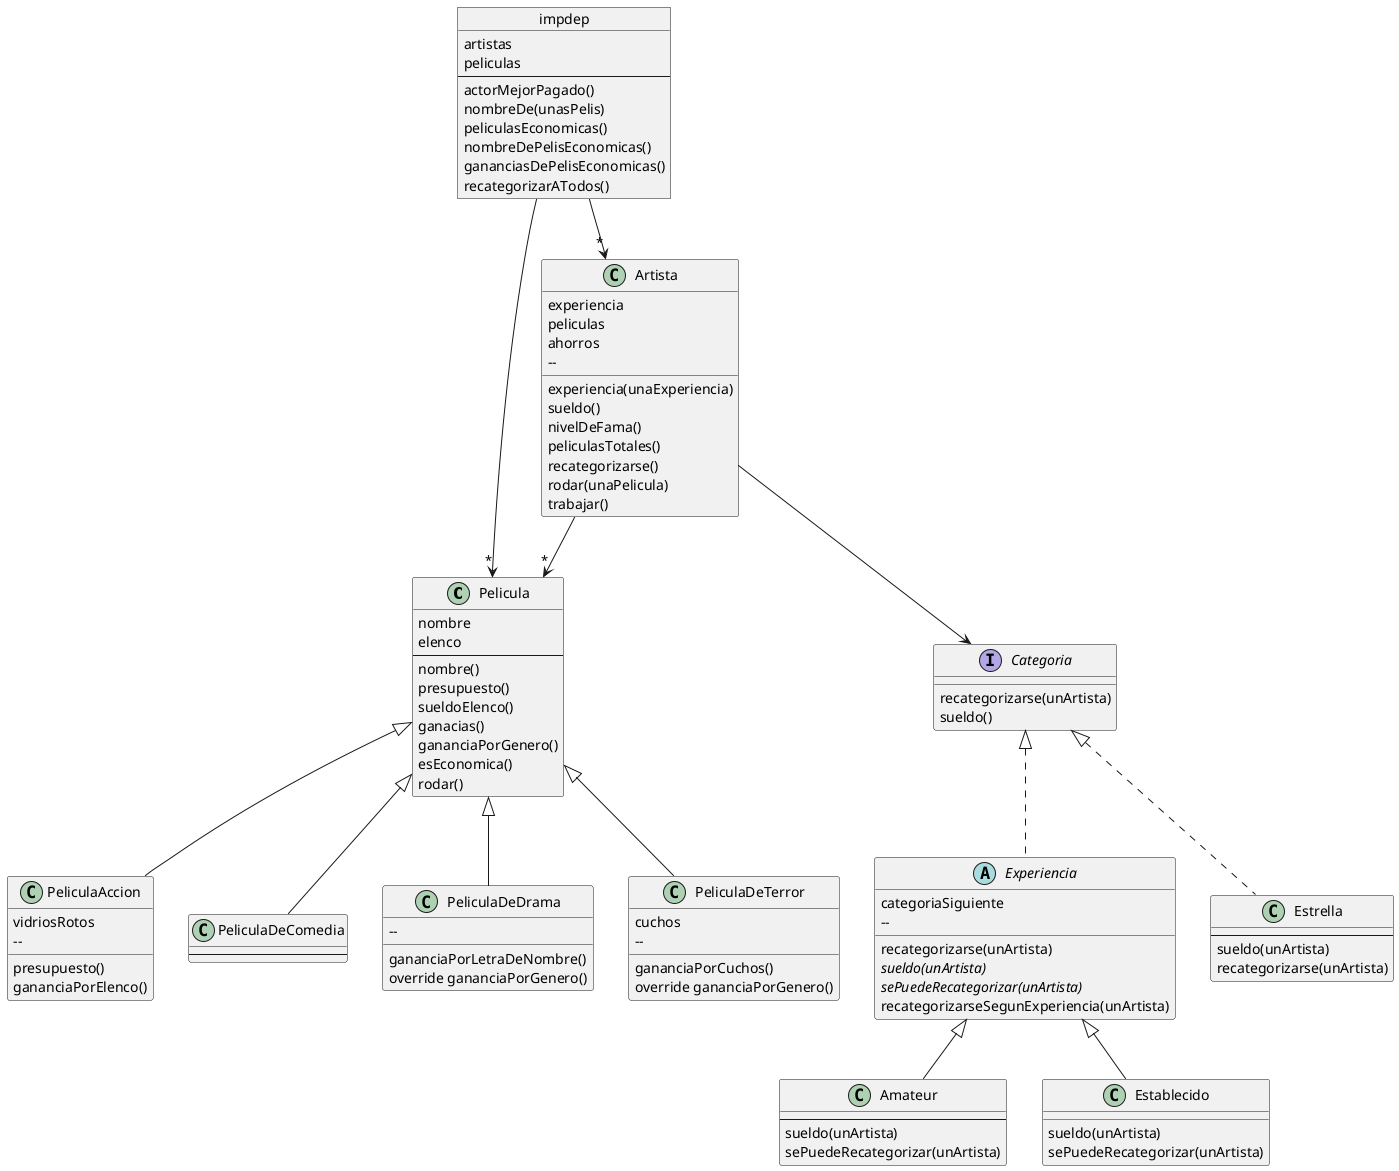 @startuml

class Pelicula{
    nombre
    elenco 
    --
    nombre()
    presupuesto()
    sueldoElenco()
    ganacias()
    gananciaPorGenero()
    esEconomica()
    rodar()
}
class PeliculaAccion extends Pelicula{

    vidriosRotos
    --
    presupuesto()
    gananciaPorElenco()

}
class PeliculaDeComedia extends Pelicula{
    --
}
class PeliculaDeDrama extends Pelicula{

    --
    gananciaPorLetraDeNombre()
    override gananciaPorGenero()

}
class PeliculaDeTerror extends Pelicula {

    cuchos
    --
    gananciaPorCuchos()
    override gananciaPorGenero()
}

class Artista{

    experiencia
    peliculas
    ahorros
    --
    experiencia(unaExperiencia)
    sueldo()
    nivelDeFama()
    peliculasTotales()
    recategorizarse()
    rodar(unaPelicula)
    trabajar()
}

Artista -->"*" Pelicula

abstract class Experiencia {

    categoriaSiguiente
    --
    recategorizarse(unArtista)
    {abstract} sueldo(unArtista)
    {abstract} sePuedeRecategorizar(unArtista)
    recategorizarseSegunExperiencia(unArtista)

}

interface Categoria{
    recategorizarse(unArtista)
    sueldo()
}
class Amateur extends Experiencia {
    --
    sueldo(unArtista)
    sePuedeRecategorizar(unArtista)
}
class Establecido extends Experiencia{

    sueldo(unArtista)
    sePuedeRecategorizar(unArtista)
}
class Estrella {
    --
    sueldo(unArtista)
    recategorizarse(unArtista)
}

Artista --> Categoria
Experiencia .u.|> Categoria
Estrella .u.|> Categoria

object impdep {
  
artistas
peliculas 
--
actorMejorPagado()
nombreDe(unasPelis) 
peliculasEconomicas()
nombreDePelisEconomicas()
gananciasDePelisEconomicas()
recategorizarATodos()

}

Artista "*"<-u- impdep
Pelicula "*"<-u- impdep

@enduml